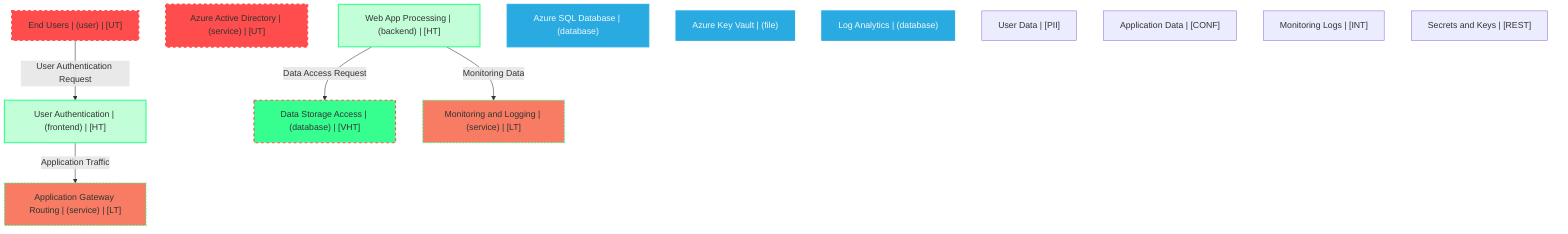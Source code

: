 graph TB
  node_01F8D9G5FJ6K8S9D8E3F5G2H5W["End Users | (user) | [UT]"]:::untrusted
  node_01F8D9G5FJ6K8S9D8E3F5G2H5X["Azure Active Directory | (service) | [UT]"]:::untrusted
  node_01F8D9G5FJ6K8S9D8E3F5G2H5O["User Authentication | (frontend) | [HT]"]:::highTrust
  node_01F8D9G5FJ6K8S9D8E3F5G2H5P["Application Gateway Routing | (service) | [LT]"]:::lowTrust
  node_01F8D9G5FJ6K8S9D8E3F5G2H5Q["Web App Processing | (backend) | [HT]"]:::highTrust
  node_01F8D9G5FJ6K8S9D8E3F5G2H5R["Data Storage Access | (database) | [VHT]"]:::veryHighTrust
  node_01F8D9G5FJ6K8S9D8E3F5G2H5S["Monitoring and Logging | (service) | [LT]"]:::lowTrust
  node_01F8D9G5FJ6K8S9D8E3F5G2H5T["Azure SQL Database | (database)"]:::dataStore
  node_01F8D9G5FJ6K8S9D8E3F5G2H5U["Azure Key Vault | (file)"]:::dataStore
  node_01F8D9G5FJ6K8S9D8E3F5G2H5V["Log Analytics | (database)"]:::dataStore
  node_01F8D9G5FJ6K8S9D8E3F5G2H4K["User Data | [PII]"]:::dataAsset,pii
  node_01F8D9G5FJ6K8S9D8E3F5G2H4L["Application Data | [CONF]"]:::dataAsset,confidential
  node_01F8D9G5FJ6K8S9D8E3F5G2H4M["Monitoring Logs | [INT]"]:::dataAsset,internal
  node_01F8D9G5FJ6K8S9D8E3F5G2H4N["Secrets and Keys | [REST]"]:::dataAsset,restricted

  node_01F8D9G5FJ6K8S9D8E3F5G2H5W -->|User Authentication Request| node_01F8D9G5FJ6K8S9D8E3F5G2H5O:::encryptedFlow
  node_01F8D9G5FJ6K8S9D8E3F5G2H5O -->|Application Traffic| node_01F8D9G5FJ6K8S9D8E3F5G2H5P:::encryptedFlow
  node_01F8D9G5FJ6K8S9D8E3F5G2H5Q -->|Data Access Request| node_01F8D9G5FJ6K8S9D8E3F5G2H5R:::unencryptedFlow
  node_01F8D9G5FJ6K8S9D8E3F5G2H5Q -->|Monitoring Data| node_01F8D9G5FJ6K8S9D8E3F5G2H5S:::encryptedFlow

  classDef externalEntity fill:#FF4C4C,stroke:#FF4C4C,stroke-width:2px,color:#F5F7FA
  classDef process fill:#36FF8F,stroke:#36FF8F,stroke-width:2px,color:#0B0D17
  classDef dataStore fill:#29ABE2,stroke:#29ABE2,stroke-width:2px,color:#F5F7FA
  classDef dataAsset fill:#A259FF,stroke:#c3a4ff,stroke-width:2px,color:#F5F7FA
  classDef untrusted fill:#FF4C4C,stroke:#FF4C4C,stroke-width:3px,stroke-dasharray:5 5
  classDef lowTrust fill:#f77c63,stroke:#f77c63,stroke-width:2px,stroke-dasharray:3 3
  classDef mediumTrust fill:#FFD300,stroke:#FFD300,stroke-width:2px
  classDef highTrust fill:#C2FFD8,stroke:#36FF8F,stroke-width:2px
  classDef veryHighTrust fill:#36FF8F,stroke:#36FF8F,stroke-width:3px
  classDef public fill:#C2FFD8,stroke:#36FF8F,stroke-width:1px
  classDef internal fill:#FFF2B3,stroke:#FFD300,stroke-width:1px
  classDef confidential fill:#FFB3B3,stroke:#FF4C4C,stroke-width:2px
  classDef restricted fill:#FF4C4C,stroke:#FF4C4C,stroke-width:3px
  classDef pii fill:#ffa1ad,stroke:#A259FF,stroke-width:2px
  classDef pci fill:#FF4C4C,stroke:#FF4C4C,stroke-width:3px
  classDef phi fill:#ffa1ad,stroke:#A259FF,stroke-width:3px
  classDef encryptedFlow stroke:#36FF8F,stroke-width:2px
  classDef unencryptedFlow stroke:#FF4C4C,stroke-width:2px,stroke-dasharray:5 5
  classDef authenticatedFlow stroke:#29ABE2,stroke-width:2px
  classDef trustBoundary fill:transparent,stroke:#2E3440,stroke-width:3px,stroke-dasharray:10 5